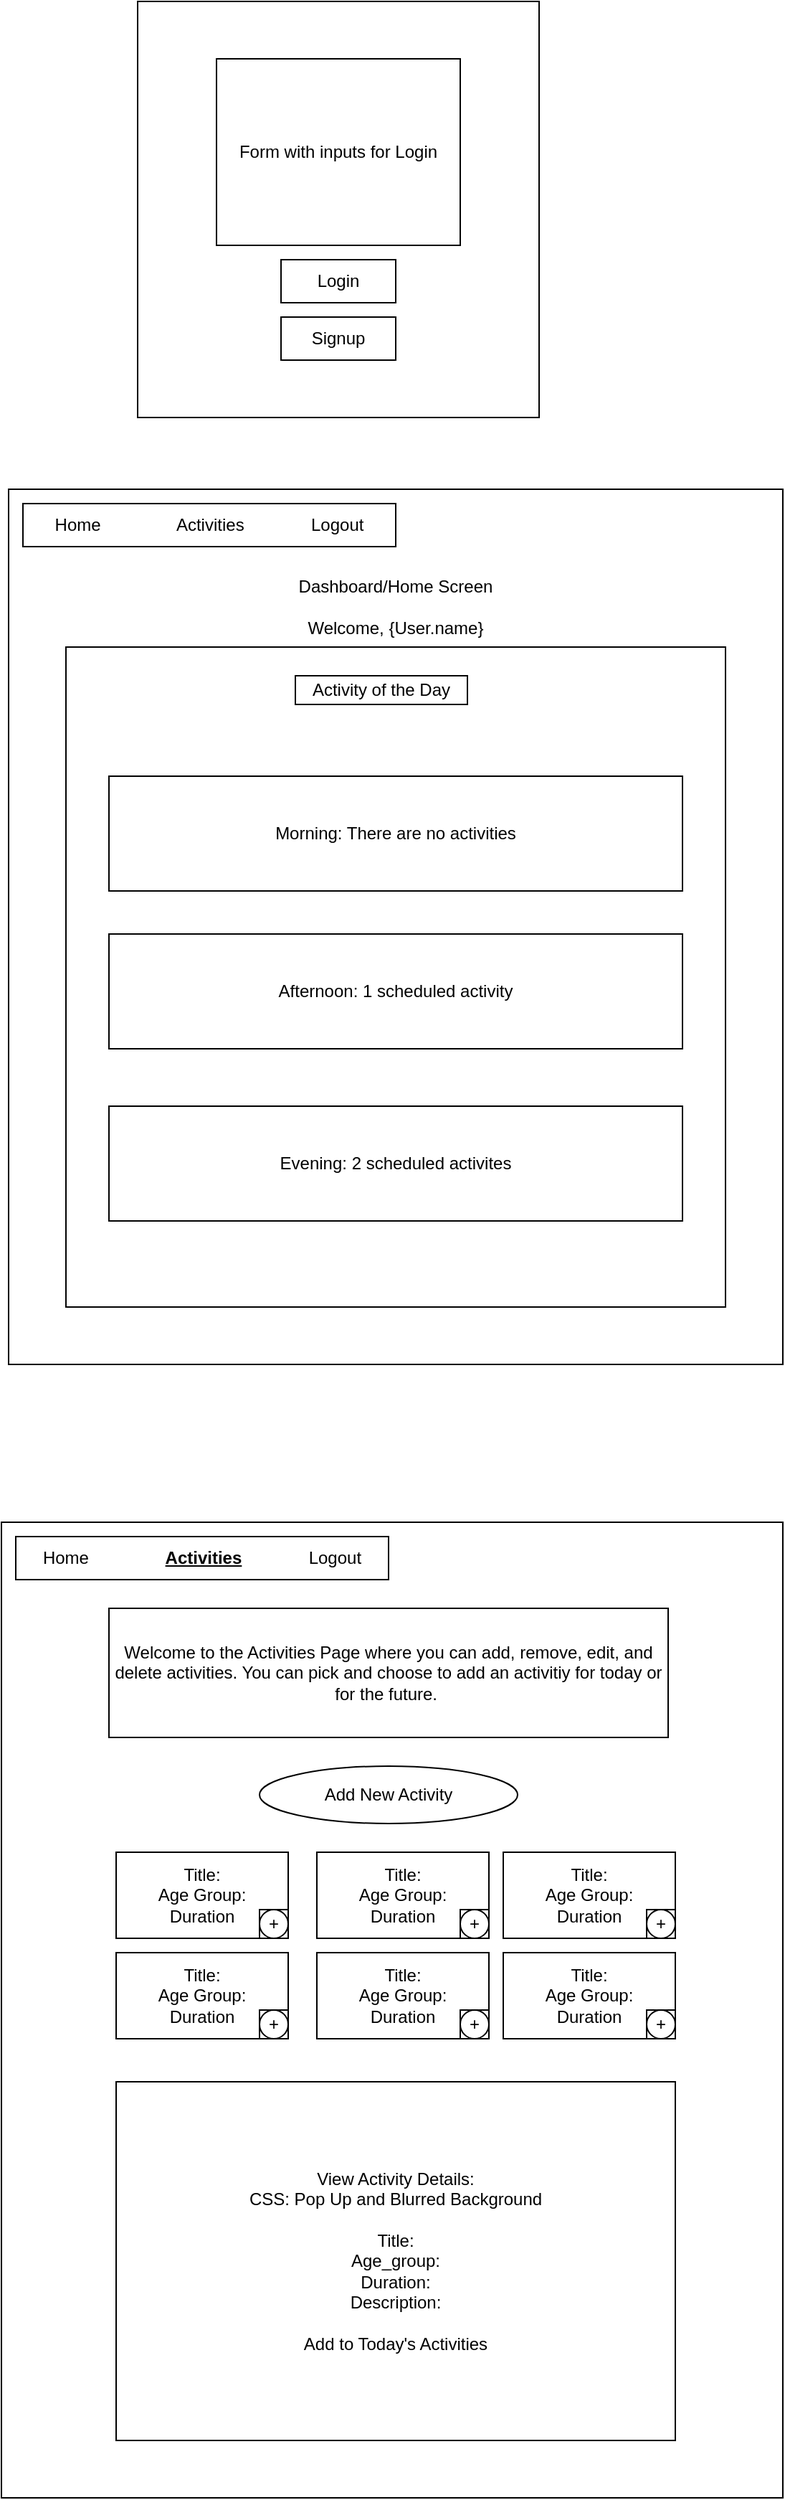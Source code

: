 <mxfile>
    <diagram id="njIiShvVN1ie5kb2q8Yd" name="Page-1">
        <mxGraphModel dx="603" dy="633" grid="1" gridSize="10" guides="1" tooltips="1" connect="1" arrows="1" fold="1" page="1" pageScale="1" pageWidth="850" pageHeight="1100" math="0" shadow="0">
            <root>
                <mxCell id="0"/>
                <mxCell id="1" parent="0"/>
                <mxCell id="2" value="" style="whiteSpace=wrap;html=1;" vertex="1" parent="1">
                    <mxGeometry x="250" y="60" width="280" height="290" as="geometry"/>
                </mxCell>
                <mxCell id="3" value="Signup" style="whiteSpace=wrap;html=1;" vertex="1" parent="1">
                    <mxGeometry x="350" y="280" width="80" height="30" as="geometry"/>
                </mxCell>
                <mxCell id="4" value="Login" style="whiteSpace=wrap;html=1;" vertex="1" parent="1">
                    <mxGeometry x="350" y="240" width="80" height="30" as="geometry"/>
                </mxCell>
                <mxCell id="5" value="Form with inputs for Login" style="whiteSpace=wrap;html=1;" vertex="1" parent="1">
                    <mxGeometry x="305" y="100" width="170" height="130" as="geometry"/>
                </mxCell>
                <mxCell id="6" value="Dashboard/Home Screen&lt;br&gt;&lt;br&gt;Welcome, {User.name}&lt;br&gt;&lt;br&gt;&lt;br&gt;&lt;br&gt;&lt;br&gt;&lt;br&gt;&lt;br&gt;&lt;br&gt;&lt;br&gt;&lt;br&gt;&lt;br&gt;&lt;br&gt;&lt;br&gt;&lt;br&gt;&lt;br&gt;&lt;br&gt;&lt;br&gt;&lt;br&gt;&lt;br&gt;&lt;br&gt;&lt;br&gt;&lt;br&gt;&lt;br&gt;&lt;br&gt;&lt;br&gt;&lt;br&gt;&lt;br&gt;&lt;br&gt;&lt;br&gt;&lt;br&gt;&lt;br&gt;&lt;br&gt;" style="whiteSpace=wrap;html=1;" vertex="1" parent="1">
                    <mxGeometry x="160" y="400" width="540" height="610" as="geometry"/>
                </mxCell>
                <mxCell id="7" value="" style="whiteSpace=wrap;html=1;" vertex="1" parent="1">
                    <mxGeometry x="200" y="510" width="460" height="460" as="geometry"/>
                </mxCell>
                <mxCell id="8" value="Home&amp;nbsp; &amp;nbsp; &amp;nbsp; &amp;nbsp; &amp;nbsp; &amp;nbsp; &amp;nbsp; &amp;nbsp; Activities&amp;nbsp; &amp;nbsp; &amp;nbsp; &amp;nbsp; &amp;nbsp; &amp;nbsp; &amp;nbsp; Logout" style="whiteSpace=wrap;html=1;" vertex="1" parent="1">
                    <mxGeometry x="170" y="410" width="260" height="30" as="geometry"/>
                </mxCell>
                <mxCell id="9" value="Activity of the Day" style="whiteSpace=wrap;html=1;" vertex="1" parent="1">
                    <mxGeometry x="360" y="530" width="120" height="20" as="geometry"/>
                </mxCell>
                <mxCell id="11" value="Morning: There are no activities" style="whiteSpace=wrap;html=1;" vertex="1" parent="1">
                    <mxGeometry x="230" y="600" width="400" height="80" as="geometry"/>
                </mxCell>
                <mxCell id="12" value="Afternoon: 1 scheduled activity" style="whiteSpace=wrap;html=1;" vertex="1" parent="1">
                    <mxGeometry x="230" y="710" width="400" height="80" as="geometry"/>
                </mxCell>
                <mxCell id="13" value="Evening: 2 scheduled activites" style="whiteSpace=wrap;html=1;" vertex="1" parent="1">
                    <mxGeometry x="230" y="830" width="400" height="80" as="geometry"/>
                </mxCell>
                <mxCell id="14" value="" style="whiteSpace=wrap;html=1;" vertex="1" parent="1">
                    <mxGeometry x="155" y="1120" width="545" height="680" as="geometry"/>
                </mxCell>
                <mxCell id="15" value="Welcome to the Activities Page where you can add, remove, edit, and delete activities. You can pick and choose to add an activitiy for today or for the future.&amp;nbsp;" style="whiteSpace=wrap;html=1;" vertex="1" parent="1">
                    <mxGeometry x="230" y="1180" width="390" height="90" as="geometry"/>
                </mxCell>
                <mxCell id="16" value="Title:&lt;br&gt;Age Group:&lt;br&gt;Duration" style="whiteSpace=wrap;html=1;" vertex="1" parent="1">
                    <mxGeometry x="235" y="1350" width="120" height="60" as="geometry"/>
                </mxCell>
                <mxCell id="21" value="Title:&lt;br&gt;Age Group:&lt;br&gt;Duration" style="whiteSpace=wrap;html=1;" vertex="1" parent="1">
                    <mxGeometry x="235" y="1420" width="120" height="60" as="geometry"/>
                </mxCell>
                <mxCell id="22" value="Title:&lt;br&gt;Age Group:&lt;br&gt;Duration" style="whiteSpace=wrap;html=1;" vertex="1" parent="1">
                    <mxGeometry x="505" y="1350" width="120" height="60" as="geometry"/>
                </mxCell>
                <mxCell id="23" value="Title:&lt;br&gt;Age Group:&lt;br&gt;Duration" style="whiteSpace=wrap;html=1;" vertex="1" parent="1">
                    <mxGeometry x="375" y="1350" width="120" height="60" as="geometry"/>
                </mxCell>
                <mxCell id="24" value="Title:&lt;br&gt;Age Group:&lt;br&gt;Duration" style="whiteSpace=wrap;html=1;" vertex="1" parent="1">
                    <mxGeometry x="375" y="1420" width="120" height="60" as="geometry"/>
                </mxCell>
                <mxCell id="25" value="Title:&lt;br&gt;Age Group:&lt;br&gt;Duration" style="whiteSpace=wrap;html=1;" vertex="1" parent="1">
                    <mxGeometry x="505" y="1420" width="120" height="60" as="geometry"/>
                </mxCell>
                <mxCell id="27" value="+" style="shape=stencil(tZThDoIgEICfhr8NYT1Ao3oP0jOZBAwo6+1D0S1NXWu4Oba70+8+kRNR5ipuABFcIXpEhGQYhzXEzSTmzkDuY/LBreAXCbHivNU1NKLwPUOoCqzwbZWeED6Ee9qLslwrFSBCKzeqfNQDjAsVnsXPCOvbv0aRCfwbeLC9ZMwicv4du9tvA8428h1jB/vkvunAY+Nsqw+XDJz9j6UsZJYON2UXntdXq++qmJWx7Vytn/fpME6HdVZooS1lpbaw4lMKKeNMr+wgSCmMg8TeA32xffdiX/5dNv7IusQb);whiteSpace=wrap;html=1;" vertex="1" parent="1">
                    <mxGeometry x="335" y="1460" width="20" height="20" as="geometry"/>
                </mxCell>
                <mxCell id="28" value="+" style="shape=stencil(tZThDoIgEICfhr8NYT1Ao3oP0jOZBAwo6+1D0S1NXWu4Oba70+8+kRNR5ipuABFcIXpEhGQYhzXEzSTmzkDuY/LBreAXCbHivNU1NKLwPUOoCqzwbZWeED6Ee9qLslwrFSBCKzeqfNQDjAsVnsXPCOvbv0aRCfwbeLC9ZMwicv4du9tvA8428h1jB/vkvunAY+Nsqw+XDJz9j6UsZJYON2UXntdXq++qmJWx7Vytn/fpME6HdVZooS1lpbaw4lMKKeNMr+wgSCmMg8TeA32xffdiX/5dNv7IusQb);whiteSpace=wrap;html=1;" vertex="1" parent="1">
                    <mxGeometry x="475" y="1460" width="20" height="20" as="geometry"/>
                </mxCell>
                <mxCell id="29" value="+" style="shape=stencil(tZThDoIgEICfhr8NYT1Ao3oP0jOZBAwo6+1D0S1NXWu4Oba70+8+kRNR5ipuABFcIXpEhGQYhzXEzSTmzkDuY/LBreAXCbHivNU1NKLwPUOoCqzwbZWeED6Ee9qLslwrFSBCKzeqfNQDjAsVnsXPCOvbv0aRCfwbeLC9ZMwicv4du9tvA8428h1jB/vkvunAY+Nsqw+XDJz9j6UsZJYON2UXntdXq++qmJWx7Vytn/fpME6HdVZooS1lpbaw4lMKKeNMr+wgSCmMg8TeA32xffdiX/5dNv7IusQb);whiteSpace=wrap;html=1;" vertex="1" parent="1">
                    <mxGeometry x="605" y="1460" width="20" height="20" as="geometry"/>
                </mxCell>
                <mxCell id="30" value="+" style="shape=stencil(tZThDoIgEICfhr8NYT1Ao3oP0jOZBAwo6+1D0S1NXWu4Oba70+8+kRNR5ipuABFcIXpEhGQYhzXEzSTmzkDuY/LBreAXCbHivNU1NKLwPUOoCqzwbZWeED6Ee9qLslwrFSBCKzeqfNQDjAsVnsXPCOvbv0aRCfwbeLC9ZMwicv4du9tvA8428h1jB/vkvunAY+Nsqw+XDJz9j6UsZJYON2UXntdXq++qmJWx7Vytn/fpME6HdVZooS1lpbaw4lMKKeNMr+wgSCmMg8TeA32xffdiX/5dNv7IusQb);whiteSpace=wrap;html=1;" vertex="1" parent="1">
                    <mxGeometry x="605" y="1390" width="20" height="20" as="geometry"/>
                </mxCell>
                <mxCell id="31" value="+" style="shape=stencil(tZThDoIgEICfhr8NYT1Ao3oP0jOZBAwo6+1D0S1NXWu4Oba70+8+kRNR5ipuABFcIXpEhGQYhzXEzSTmzkDuY/LBreAXCbHivNU1NKLwPUOoCqzwbZWeED6Ee9qLslwrFSBCKzeqfNQDjAsVnsXPCOvbv0aRCfwbeLC9ZMwicv4du9tvA8428h1jB/vkvunAY+Nsqw+XDJz9j6UsZJYON2UXntdXq++qmJWx7Vytn/fpME6HdVZooS1lpbaw4lMKKeNMr+wgSCmMg8TeA32xffdiX/5dNv7IusQb);whiteSpace=wrap;html=1;" vertex="1" parent="1">
                    <mxGeometry x="475" y="1390" width="20" height="20" as="geometry"/>
                </mxCell>
                <mxCell id="34" value="+" style="shape=stencil(tZThDoIgEICfhr8NYT1Ao3oP0jOZBAwo6+1D0S1NXWu4Oba70+8+kRNR5ipuABFcIXpEhGQYhzXEzSTmzkDuY/LBreAXCbHivNU1NKLwPUOoCqzwbZWeED6Ee9qLslwrFSBCKzeqfNQDjAsVnsXPCOvbv0aRCfwbeLC9ZMwicv4du9tvA8428h1jB/vkvunAY+Nsqw+XDJz9j6UsZJYON2UXntdXq++qmJWx7Vytn/fpME6HdVZooS1lpbaw4lMKKeNMr+wgSCmMg8TeA32xffdiX/5dNv7IusQb);whiteSpace=wrap;html=1;" vertex="1" parent="1">
                    <mxGeometry x="335" y="1390" width="20" height="20" as="geometry"/>
                </mxCell>
                <mxCell id="35" value="View Activity Details: &lt;br&gt;CSS: Pop Up and Blurred Background&lt;br&gt;&lt;br&gt;Title:&lt;br&gt;Age_group:&lt;br&gt;Duration:&lt;br&gt;Description:&lt;br&gt;&lt;br&gt;Add to Today's Activities" style="whiteSpace=wrap;html=1;" vertex="1" parent="1">
                    <mxGeometry x="235" y="1510" width="390" height="250" as="geometry"/>
                </mxCell>
                <mxCell id="37" value="Home&amp;nbsp; &amp;nbsp; &amp;nbsp; &amp;nbsp; &amp;nbsp; &amp;nbsp; &amp;nbsp; &amp;nbsp; &lt;b&gt;&lt;u&gt;Activities&lt;/u&gt;&lt;/b&gt;&amp;nbsp; &amp;nbsp; &amp;nbsp; &amp;nbsp; &amp;nbsp; &amp;nbsp; &amp;nbsp; Logout" style="whiteSpace=wrap;html=1;" vertex="1" parent="1">
                    <mxGeometry x="165" y="1130" width="260" height="30" as="geometry"/>
                </mxCell>
                <mxCell id="40" value="Add New Activity" style="ellipse;whiteSpace=wrap;html=1;" vertex="1" parent="1">
                    <mxGeometry x="335" y="1290" width="180" height="40" as="geometry"/>
                </mxCell>
            </root>
        </mxGraphModel>
    </diagram>
</mxfile>